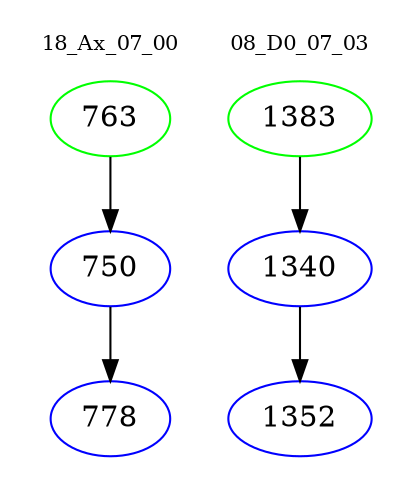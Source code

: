 digraph{
subgraph cluster_0 {
color = white
label = "18_Ax_07_00";
fontsize=10;
T0_763 [label="763", color="green"]
T0_763 -> T0_750 [color="black"]
T0_750 [label="750", color="blue"]
T0_750 -> T0_778 [color="black"]
T0_778 [label="778", color="blue"]
}
subgraph cluster_1 {
color = white
label = "08_D0_07_03";
fontsize=10;
T1_1383 [label="1383", color="green"]
T1_1383 -> T1_1340 [color="black"]
T1_1340 [label="1340", color="blue"]
T1_1340 -> T1_1352 [color="black"]
T1_1352 [label="1352", color="blue"]
}
}
